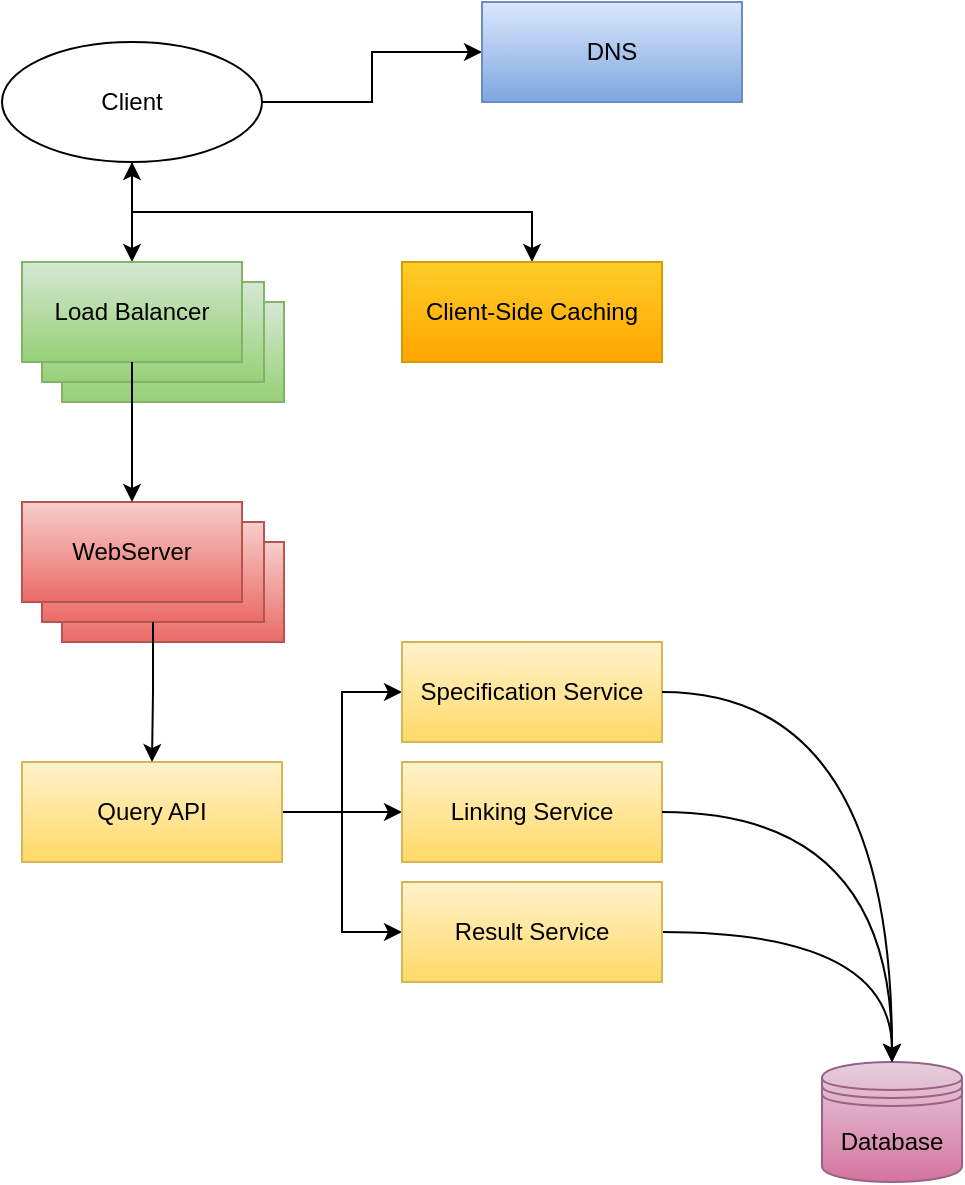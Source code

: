 <mxfile version="21.6.3" type="github">
  <diagram name="Page-1" id="w2bBaYfWitcieAzv9LnU">
    <mxGraphModel dx="1996" dy="804" grid="1" gridSize="10" guides="1" tooltips="1" connect="1" arrows="1" fold="1" page="1" pageScale="1" pageWidth="827" pageHeight="1169" math="0" shadow="0">
      <root>
        <mxCell id="0" />
        <mxCell id="1" parent="0" />
        <mxCell id="fyddSBHif7DwTyY2rSdU-18" style="edgeStyle=orthogonalEdgeStyle;rounded=0;orthogonalLoop=1;jettySize=auto;html=1;" parent="1" source="fyddSBHif7DwTyY2rSdU-6" target="fyddSBHif7DwTyY2rSdU-14" edge="1">
          <mxGeometry relative="1" as="geometry" />
        </mxCell>
        <mxCell id="fyddSBHif7DwTyY2rSdU-57" style="edgeStyle=orthogonalEdgeStyle;rounded=0;orthogonalLoop=1;jettySize=auto;html=1;startArrow=classic;startFill=1;exitX=0.5;exitY=1;exitDx=0;exitDy=0;" parent="1" source="fyddSBHif7DwTyY2rSdU-6" target="fyddSBHif7DwTyY2rSdU-44" edge="1">
          <mxGeometry relative="1" as="geometry" />
        </mxCell>
        <mxCell id="3AUkhaHC_XbrO4-waznp-2" style="edgeStyle=orthogonalEdgeStyle;rounded=0;orthogonalLoop=1;jettySize=auto;html=1;" parent="1" source="fyddSBHif7DwTyY2rSdU-6" target="fyddSBHif7DwTyY2rSdU-62" edge="1">
          <mxGeometry relative="1" as="geometry" />
        </mxCell>
        <mxCell id="fyddSBHif7DwTyY2rSdU-6" value="Client" style="ellipse;whiteSpace=wrap;html=1;align=center;" parent="1" vertex="1">
          <mxGeometry x="160" y="40" width="130" height="60" as="geometry" />
        </mxCell>
        <mxCell id="fyddSBHif7DwTyY2rSdU-8" value="Database" style="shape=datastore;whiteSpace=wrap;html=1;fillColor=#e6d0de;strokeColor=#996185;gradientColor=#d5739d;" parent="1" vertex="1">
          <mxGeometry x="570" y="550" width="70" height="60" as="geometry" />
        </mxCell>
        <mxCell id="fyddSBHif7DwTyY2rSdU-17" value="" style="group" parent="1" vertex="1" connectable="0">
          <mxGeometry x="170" y="130" width="131" height="90" as="geometry" />
        </mxCell>
        <mxCell id="fyddSBHif7DwTyY2rSdU-30" value="" style="group" parent="fyddSBHif7DwTyY2rSdU-17" vertex="1" connectable="0">
          <mxGeometry y="20" width="131" height="70" as="geometry" />
        </mxCell>
        <mxCell id="fyddSBHif7DwTyY2rSdU-16" value="" style="verticalLabelPosition=bottom;verticalAlign=top;html=1;shape=mxgraph.basic.rect;fillColor2=none;strokeWidth=1;size=20;indent=5;fillColor=#d5e8d4;strokeColor=#82b366;gradientColor=#97d077;" parent="fyddSBHif7DwTyY2rSdU-30" vertex="1">
          <mxGeometry x="20" y="20" width="111" height="50" as="geometry" />
        </mxCell>
        <mxCell id="fyddSBHif7DwTyY2rSdU-15" value="" style="verticalLabelPosition=bottom;verticalAlign=top;html=1;shape=mxgraph.basic.rect;fillColor2=none;strokeWidth=1;size=20;indent=5;fillColor=#d5e8d4;strokeColor=#82b366;gradientColor=#97d077;" parent="fyddSBHif7DwTyY2rSdU-30" vertex="1">
          <mxGeometry x="10" y="10" width="111" height="50" as="geometry" />
        </mxCell>
        <mxCell id="fyddSBHif7DwTyY2rSdU-14" value="Load Balancer" style="html=1;whiteSpace=wrap;fillColor=#d5e8d4;strokeColor=#82b366;gradientColor=#97d077;" parent="fyddSBHif7DwTyY2rSdU-30" vertex="1">
          <mxGeometry width="110" height="50" as="geometry" />
        </mxCell>
        <mxCell id="fyddSBHif7DwTyY2rSdU-45" style="edgeStyle=orthogonalEdgeStyle;rounded=0;orthogonalLoop=1;jettySize=auto;html=1;exitX=1;exitY=0.5;exitDx=0;exitDy=0;entryX=0;entryY=0.5;entryDx=0;entryDy=0;" parent="1" source="fyddSBHif7DwTyY2rSdU-21" target="fyddSBHif7DwTyY2rSdU-41" edge="1">
          <mxGeometry relative="1" as="geometry" />
        </mxCell>
        <mxCell id="fyddSBHif7DwTyY2rSdU-46" style="edgeStyle=orthogonalEdgeStyle;rounded=0;orthogonalLoop=1;jettySize=auto;html=1;exitX=1;exitY=0.5;exitDx=0;exitDy=0;" parent="1" source="fyddSBHif7DwTyY2rSdU-21" target="fyddSBHif7DwTyY2rSdU-43" edge="1">
          <mxGeometry relative="1" as="geometry" />
        </mxCell>
        <mxCell id="fyddSBHif7DwTyY2rSdU-47" style="edgeStyle=orthogonalEdgeStyle;rounded=0;orthogonalLoop=1;jettySize=auto;html=1;exitX=1;exitY=0.5;exitDx=0;exitDy=0;entryX=0;entryY=0.5;entryDx=0;entryDy=0;" parent="1" source="fyddSBHif7DwTyY2rSdU-21" target="fyddSBHif7DwTyY2rSdU-42" edge="1">
          <mxGeometry relative="1" as="geometry" />
        </mxCell>
        <mxCell id="fyddSBHif7DwTyY2rSdU-21" value="Query API" style="html=1;whiteSpace=wrap;fillColor=#fff2cc;gradientColor=#ffd966;strokeColor=#d6b656;" parent="1" vertex="1">
          <mxGeometry x="170" y="400" width="130" height="50" as="geometry" />
        </mxCell>
        <mxCell id="fyddSBHif7DwTyY2rSdU-36" value="" style="group" parent="1" vertex="1" connectable="0">
          <mxGeometry x="170" y="250" width="131" height="90" as="geometry" />
        </mxCell>
        <mxCell id="fyddSBHif7DwTyY2rSdU-37" value="" style="group" parent="fyddSBHif7DwTyY2rSdU-36" vertex="1" connectable="0">
          <mxGeometry y="20" width="131" height="70" as="geometry" />
        </mxCell>
        <mxCell id="fyddSBHif7DwTyY2rSdU-38" value="" style="verticalLabelPosition=bottom;verticalAlign=top;html=1;shape=mxgraph.basic.rect;fillColor2=none;strokeWidth=1;size=20;indent=5;fillColor=#f8cecc;strokeColor=#b85450;gradientColor=#ea6b66;" parent="fyddSBHif7DwTyY2rSdU-37" vertex="1">
          <mxGeometry x="20" y="20" width="111" height="50" as="geometry" />
        </mxCell>
        <mxCell id="fyddSBHif7DwTyY2rSdU-39" value="" style="verticalLabelPosition=bottom;verticalAlign=top;html=1;shape=mxgraph.basic.rect;fillColor2=none;strokeWidth=1;size=20;indent=5;fillColor=#f8cecc;strokeColor=#b85450;gradientColor=#ea6b66;" parent="fyddSBHif7DwTyY2rSdU-37" vertex="1">
          <mxGeometry x="10" y="10" width="111" height="50" as="geometry" />
        </mxCell>
        <mxCell id="fyddSBHif7DwTyY2rSdU-40" value="WebServer" style="html=1;whiteSpace=wrap;fillColor=#f8cecc;strokeColor=#b85450;gradientColor=#ea6b66;" parent="fyddSBHif7DwTyY2rSdU-37" vertex="1">
          <mxGeometry width="110" height="50" as="geometry" />
        </mxCell>
        <mxCell id="fyddSBHif7DwTyY2rSdU-41" value="Specification Service" style="html=1;whiteSpace=wrap;fillColor=#fff2cc;gradientColor=#ffd966;strokeColor=#d6b656;" parent="1" vertex="1">
          <mxGeometry x="360" y="340" width="130" height="50" as="geometry" />
        </mxCell>
        <mxCell id="fyddSBHif7DwTyY2rSdU-59" style="edgeStyle=orthogonalEdgeStyle;rounded=0;orthogonalLoop=1;jettySize=auto;html=1;entryX=0.5;entryY=0;entryDx=0;entryDy=0;curved=1;" parent="1" source="fyddSBHif7DwTyY2rSdU-42" target="fyddSBHif7DwTyY2rSdU-8" edge="1">
          <mxGeometry relative="1" as="geometry" />
        </mxCell>
        <mxCell id="fyddSBHif7DwTyY2rSdU-42" value="Result Service" style="html=1;whiteSpace=wrap;fillColor=#fff2cc;gradientColor=#ffd966;strokeColor=#d6b656;" parent="1" vertex="1">
          <mxGeometry x="360" y="460" width="130" height="50" as="geometry" />
        </mxCell>
        <mxCell id="fyddSBHif7DwTyY2rSdU-43" value="Linking Service" style="html=1;whiteSpace=wrap;fillColor=#fff2cc;gradientColor=#ffd966;strokeColor=#d6b656;" parent="1" vertex="1">
          <mxGeometry x="360" y="400" width="130" height="50" as="geometry" />
        </mxCell>
        <mxCell id="fyddSBHif7DwTyY2rSdU-44" value="Client-Side Caching" style="html=1;whiteSpace=wrap;fillColor=#ffcd28;gradientColor=#ffa500;strokeColor=#d79b00;" parent="1" vertex="1">
          <mxGeometry x="360" y="150" width="130" height="50" as="geometry" />
        </mxCell>
        <mxCell id="fyddSBHif7DwTyY2rSdU-51" style="edgeStyle=orthogonalEdgeStyle;rounded=0;orthogonalLoop=1;jettySize=auto;html=1;entryX=0.5;entryY=0;entryDx=0;entryDy=0;" parent="1" source="fyddSBHif7DwTyY2rSdU-39" target="fyddSBHif7DwTyY2rSdU-21" edge="1">
          <mxGeometry relative="1" as="geometry" />
        </mxCell>
        <mxCell id="fyddSBHif7DwTyY2rSdU-54" style="edgeStyle=orthogonalEdgeStyle;rounded=0;orthogonalLoop=1;jettySize=auto;html=1;exitX=0.5;exitY=1;exitDx=0;exitDy=0;entryX=0.5;entryY=0;entryDx=0;entryDy=0;" parent="1" source="fyddSBHif7DwTyY2rSdU-14" target="fyddSBHif7DwTyY2rSdU-40" edge="1">
          <mxGeometry relative="1" as="geometry" />
        </mxCell>
        <mxCell id="fyddSBHif7DwTyY2rSdU-60" style="edgeStyle=orthogonalEdgeStyle;rounded=0;orthogonalLoop=1;jettySize=auto;html=1;entryX=0.5;entryY=0;entryDx=0;entryDy=0;curved=1;exitX=1;exitY=0.5;exitDx=0;exitDy=0;" parent="1" source="fyddSBHif7DwTyY2rSdU-43" target="fyddSBHif7DwTyY2rSdU-8" edge="1">
          <mxGeometry relative="1" as="geometry">
            <mxPoint x="500" y="495" as="sourcePoint" />
            <mxPoint x="680" y="550" as="targetPoint" />
          </mxGeometry>
        </mxCell>
        <mxCell id="fyddSBHif7DwTyY2rSdU-61" style="edgeStyle=orthogonalEdgeStyle;rounded=0;orthogonalLoop=1;jettySize=auto;html=1;entryX=0.5;entryY=0;entryDx=0;entryDy=0;curved=1;exitX=1;exitY=0.5;exitDx=0;exitDy=0;" parent="1" source="fyddSBHif7DwTyY2rSdU-41" target="fyddSBHif7DwTyY2rSdU-8" edge="1">
          <mxGeometry relative="1" as="geometry">
            <mxPoint x="510" y="505" as="sourcePoint" />
            <mxPoint x="690" y="560" as="targetPoint" />
          </mxGeometry>
        </mxCell>
        <mxCell id="fyddSBHif7DwTyY2rSdU-62" value="DNS" style="html=1;whiteSpace=wrap;fillColor=#dae8fc;gradientColor=#7ea6e0;strokeColor=#6c8ebf;" parent="1" vertex="1">
          <mxGeometry x="400" y="20" width="130" height="50" as="geometry" />
        </mxCell>
      </root>
    </mxGraphModel>
  </diagram>
</mxfile>

